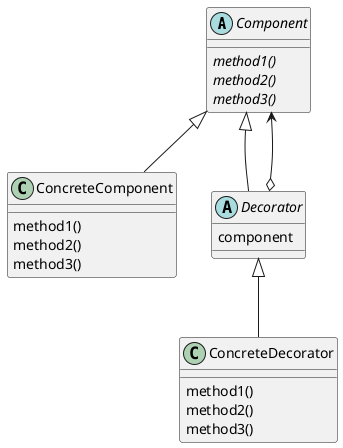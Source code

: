 @startuml

abstract class Component {
	{abstract} method1()
	{abstract} method2()
	{abstract} method3()
}

class ConcreteComponent {
	method1()
	method2()
	method3()
}

abstract class Decorator {
	component
}

class ConcreteDecorator {
	method1()
	method2()
	method3()
}

Component <|-- ConcreteComponent
Component <|-- Decorator
Component <--o Decorator
Decorator <|-- ConcreteDecorator

@enduml